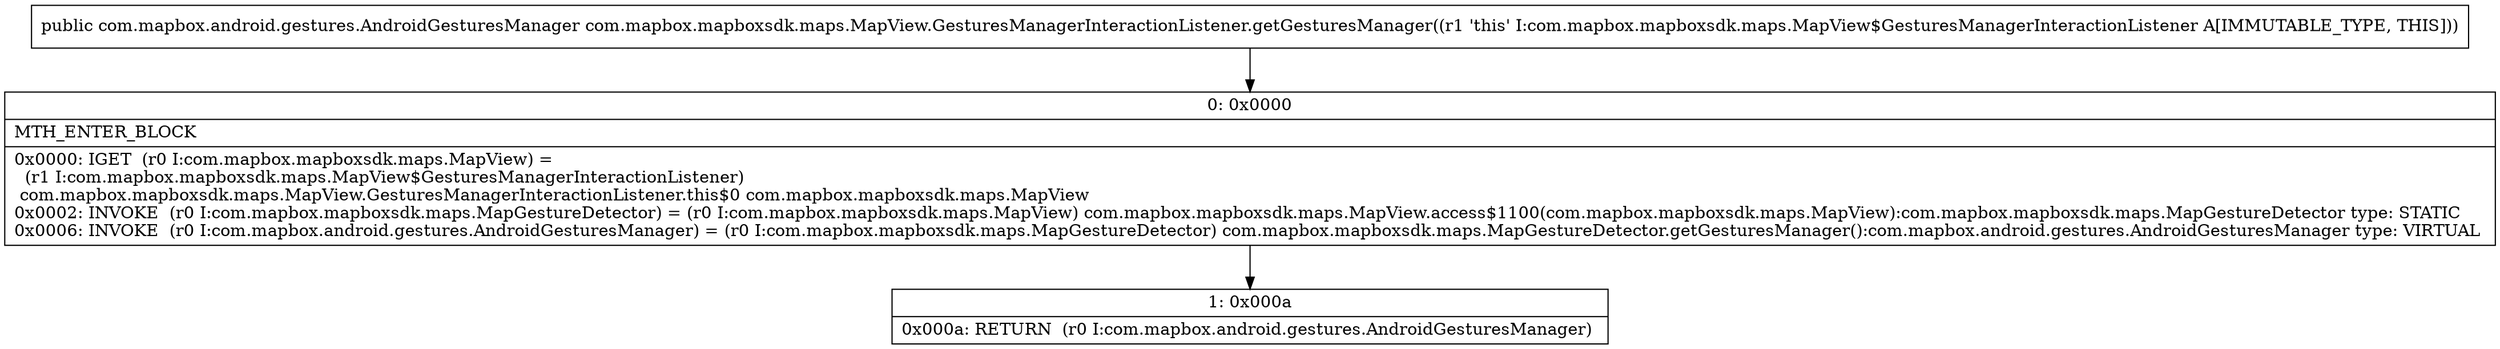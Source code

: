 digraph "CFG forcom.mapbox.mapboxsdk.maps.MapView.GesturesManagerInteractionListener.getGesturesManager()Lcom\/mapbox\/android\/gestures\/AndroidGesturesManager;" {
Node_0 [shape=record,label="{0\:\ 0x0000|MTH_ENTER_BLOCK\l|0x0000: IGET  (r0 I:com.mapbox.mapboxsdk.maps.MapView) = \l  (r1 I:com.mapbox.mapboxsdk.maps.MapView$GesturesManagerInteractionListener)\l com.mapbox.mapboxsdk.maps.MapView.GesturesManagerInteractionListener.this$0 com.mapbox.mapboxsdk.maps.MapView \l0x0002: INVOKE  (r0 I:com.mapbox.mapboxsdk.maps.MapGestureDetector) = (r0 I:com.mapbox.mapboxsdk.maps.MapView) com.mapbox.mapboxsdk.maps.MapView.access$1100(com.mapbox.mapboxsdk.maps.MapView):com.mapbox.mapboxsdk.maps.MapGestureDetector type: STATIC \l0x0006: INVOKE  (r0 I:com.mapbox.android.gestures.AndroidGesturesManager) = (r0 I:com.mapbox.mapboxsdk.maps.MapGestureDetector) com.mapbox.mapboxsdk.maps.MapGestureDetector.getGesturesManager():com.mapbox.android.gestures.AndroidGesturesManager type: VIRTUAL \l}"];
Node_1 [shape=record,label="{1\:\ 0x000a|0x000a: RETURN  (r0 I:com.mapbox.android.gestures.AndroidGesturesManager) \l}"];
MethodNode[shape=record,label="{public com.mapbox.android.gestures.AndroidGesturesManager com.mapbox.mapboxsdk.maps.MapView.GesturesManagerInteractionListener.getGesturesManager((r1 'this' I:com.mapbox.mapboxsdk.maps.MapView$GesturesManagerInteractionListener A[IMMUTABLE_TYPE, THIS])) }"];
MethodNode -> Node_0;
Node_0 -> Node_1;
}

